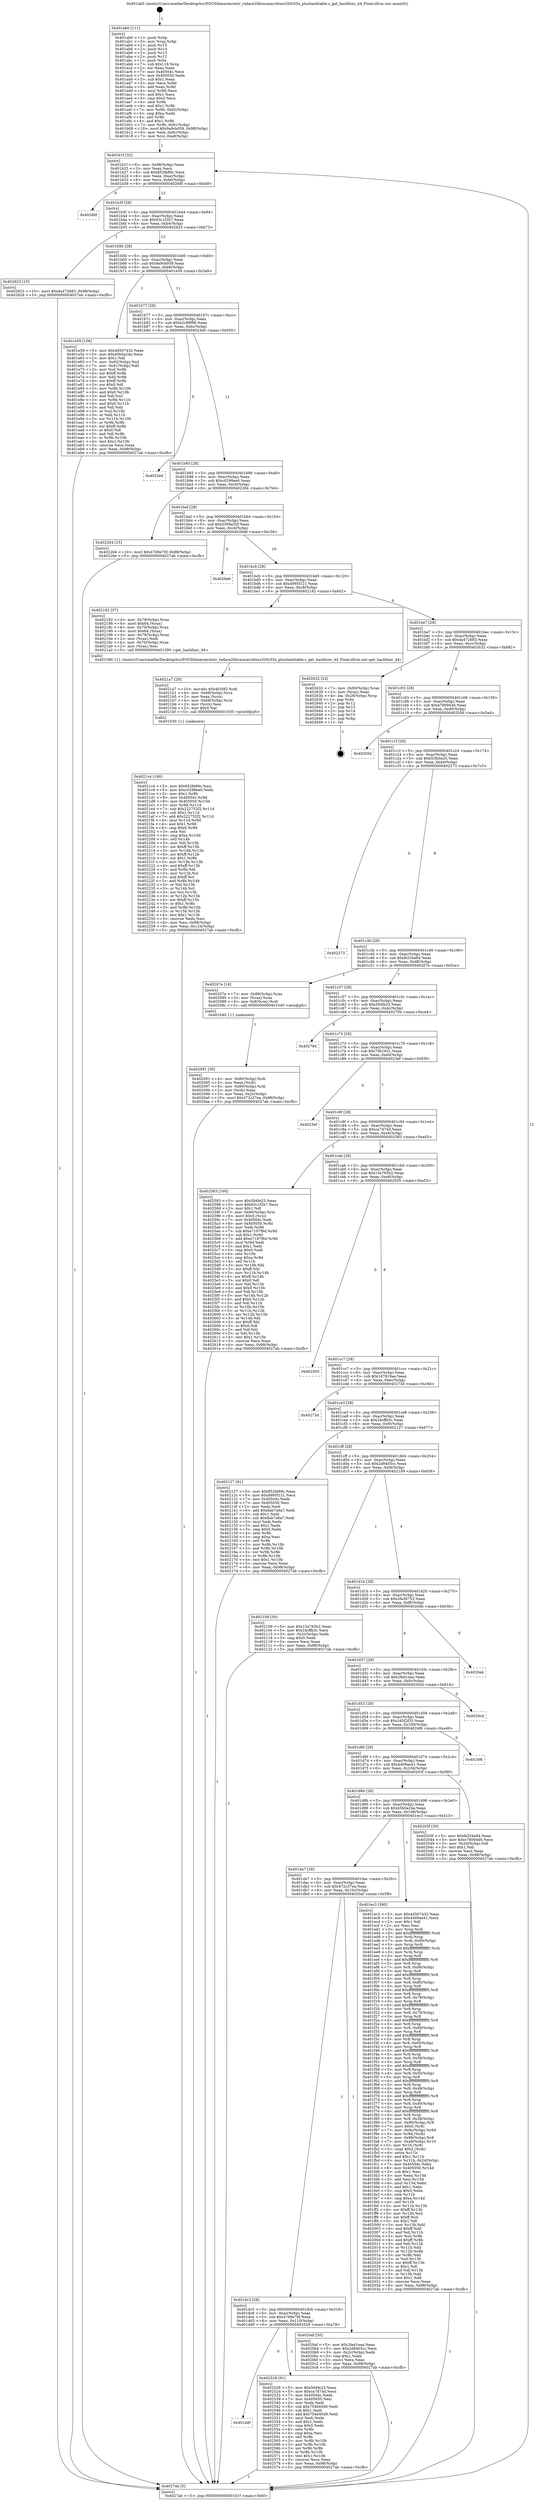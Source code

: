 digraph "0x401ab0" {
  label = "0x401ab0 (/mnt/c/Users/mathe/Desktop/tcc/POCII/binaries/extr_radare2librasmarchtms320c55x_plushashtable.c_get_hashfunc_44_Final-ollvm.out::main(0))"
  labelloc = "t"
  node[shape=record]

  Entry [label="",width=0.3,height=0.3,shape=circle,fillcolor=black,style=filled]
  "0x401b1f" [label="{
     0x401b1f [32]\l
     | [instrs]\l
     &nbsp;&nbsp;0x401b1f \<+6\>: mov -0x98(%rbp),%eax\l
     &nbsp;&nbsp;0x401b25 \<+2\>: mov %eax,%ecx\l
     &nbsp;&nbsp;0x401b27 \<+6\>: sub $0x852fe89c,%ecx\l
     &nbsp;&nbsp;0x401b2d \<+6\>: mov %eax,-0xac(%rbp)\l
     &nbsp;&nbsp;0x401b33 \<+6\>: mov %ecx,-0xb0(%rbp)\l
     &nbsp;&nbsp;0x401b39 \<+6\>: je 000000000040268f \<main+0xbdf\>\l
  }"]
  "0x40268f" [label="{
     0x40268f\l
  }", style=dashed]
  "0x401b3f" [label="{
     0x401b3f [28]\l
     | [instrs]\l
     &nbsp;&nbsp;0x401b3f \<+5\>: jmp 0000000000401b44 \<main+0x94\>\l
     &nbsp;&nbsp;0x401b44 \<+6\>: mov -0xac(%rbp),%eax\l
     &nbsp;&nbsp;0x401b4a \<+5\>: sub $0x93c1f2b7,%eax\l
     &nbsp;&nbsp;0x401b4f \<+6\>: mov %eax,-0xb4(%rbp)\l
     &nbsp;&nbsp;0x401b55 \<+6\>: je 0000000000402623 \<main+0xb73\>\l
  }"]
  Exit [label="",width=0.3,height=0.3,shape=circle,fillcolor=black,style=filled,peripheries=2]
  "0x402623" [label="{
     0x402623 [15]\l
     | [instrs]\l
     &nbsp;&nbsp;0x402623 \<+10\>: movl $0xda472683,-0x98(%rbp)\l
     &nbsp;&nbsp;0x40262d \<+5\>: jmp 00000000004027ab \<main+0xcfb\>\l
  }"]
  "0x401b5b" [label="{
     0x401b5b [28]\l
     | [instrs]\l
     &nbsp;&nbsp;0x401b5b \<+5\>: jmp 0000000000401b60 \<main+0xb0\>\l
     &nbsp;&nbsp;0x401b60 \<+6\>: mov -0xac(%rbp),%eax\l
     &nbsp;&nbsp;0x401b66 \<+5\>: sub $0x9a9cb059,%eax\l
     &nbsp;&nbsp;0x401b6b \<+6\>: mov %eax,-0xb8(%rbp)\l
     &nbsp;&nbsp;0x401b71 \<+6\>: je 0000000000401e59 \<main+0x3a9\>\l
  }"]
  "0x401ddf" [label="{
     0x401ddf\l
  }", style=dashed]
  "0x401e59" [label="{
     0x401e59 [106]\l
     | [instrs]\l
     &nbsp;&nbsp;0x401e59 \<+5\>: mov $0x4d507432,%eax\l
     &nbsp;&nbsp;0x401e5e \<+5\>: mov $0x45b0a24e,%ecx\l
     &nbsp;&nbsp;0x401e63 \<+2\>: mov $0x1,%dl\l
     &nbsp;&nbsp;0x401e65 \<+7\>: mov -0x92(%rbp),%sil\l
     &nbsp;&nbsp;0x401e6c \<+7\>: mov -0x91(%rbp),%dil\l
     &nbsp;&nbsp;0x401e73 \<+3\>: mov %sil,%r8b\l
     &nbsp;&nbsp;0x401e76 \<+4\>: xor $0xff,%r8b\l
     &nbsp;&nbsp;0x401e7a \<+3\>: mov %dil,%r9b\l
     &nbsp;&nbsp;0x401e7d \<+4\>: xor $0xff,%r9b\l
     &nbsp;&nbsp;0x401e81 \<+3\>: xor $0x0,%dl\l
     &nbsp;&nbsp;0x401e84 \<+3\>: mov %r8b,%r10b\l
     &nbsp;&nbsp;0x401e87 \<+4\>: and $0x0,%r10b\l
     &nbsp;&nbsp;0x401e8b \<+3\>: and %dl,%sil\l
     &nbsp;&nbsp;0x401e8e \<+3\>: mov %r9b,%r11b\l
     &nbsp;&nbsp;0x401e91 \<+4\>: and $0x0,%r11b\l
     &nbsp;&nbsp;0x401e95 \<+3\>: and %dl,%dil\l
     &nbsp;&nbsp;0x401e98 \<+3\>: or %sil,%r10b\l
     &nbsp;&nbsp;0x401e9b \<+3\>: or %dil,%r11b\l
     &nbsp;&nbsp;0x401e9e \<+3\>: xor %r11b,%r10b\l
     &nbsp;&nbsp;0x401ea1 \<+3\>: or %r9b,%r8b\l
     &nbsp;&nbsp;0x401ea4 \<+4\>: xor $0xff,%r8b\l
     &nbsp;&nbsp;0x401ea8 \<+3\>: or $0x0,%dl\l
     &nbsp;&nbsp;0x401eab \<+3\>: and %dl,%r8b\l
     &nbsp;&nbsp;0x401eae \<+3\>: or %r8b,%r10b\l
     &nbsp;&nbsp;0x401eb1 \<+4\>: test $0x1,%r10b\l
     &nbsp;&nbsp;0x401eb5 \<+3\>: cmovne %ecx,%eax\l
     &nbsp;&nbsp;0x401eb8 \<+6\>: mov %eax,-0x98(%rbp)\l
     &nbsp;&nbsp;0x401ebe \<+5\>: jmp 00000000004027ab \<main+0xcfb\>\l
  }"]
  "0x401b77" [label="{
     0x401b77 [28]\l
     | [instrs]\l
     &nbsp;&nbsp;0x401b77 \<+5\>: jmp 0000000000401b7c \<main+0xcc\>\l
     &nbsp;&nbsp;0x401b7c \<+6\>: mov -0xac(%rbp),%eax\l
     &nbsp;&nbsp;0x401b82 \<+5\>: sub $0xb2c99f96,%eax\l
     &nbsp;&nbsp;0x401b87 \<+6\>: mov %eax,-0xbc(%rbp)\l
     &nbsp;&nbsp;0x401b8d \<+6\>: je 00000000004023e0 \<main+0x930\>\l
  }"]
  "0x4027ab" [label="{
     0x4027ab [5]\l
     | [instrs]\l
     &nbsp;&nbsp;0x4027ab \<+5\>: jmp 0000000000401b1f \<main+0x6f\>\l
  }"]
  "0x401ab0" [label="{
     0x401ab0 [111]\l
     | [instrs]\l
     &nbsp;&nbsp;0x401ab0 \<+1\>: push %rbp\l
     &nbsp;&nbsp;0x401ab1 \<+3\>: mov %rsp,%rbp\l
     &nbsp;&nbsp;0x401ab4 \<+2\>: push %r15\l
     &nbsp;&nbsp;0x401ab6 \<+2\>: push %r14\l
     &nbsp;&nbsp;0x401ab8 \<+2\>: push %r13\l
     &nbsp;&nbsp;0x401aba \<+2\>: push %r12\l
     &nbsp;&nbsp;0x401abc \<+1\>: push %rbx\l
     &nbsp;&nbsp;0x401abd \<+7\>: sub $0x118,%rsp\l
     &nbsp;&nbsp;0x401ac4 \<+2\>: xor %eax,%eax\l
     &nbsp;&nbsp;0x401ac6 \<+7\>: mov 0x40504c,%ecx\l
     &nbsp;&nbsp;0x401acd \<+7\>: mov 0x405050,%edx\l
     &nbsp;&nbsp;0x401ad4 \<+3\>: sub $0x1,%eax\l
     &nbsp;&nbsp;0x401ad7 \<+3\>: mov %ecx,%r8d\l
     &nbsp;&nbsp;0x401ada \<+3\>: add %eax,%r8d\l
     &nbsp;&nbsp;0x401add \<+4\>: imul %r8d,%ecx\l
     &nbsp;&nbsp;0x401ae1 \<+3\>: and $0x1,%ecx\l
     &nbsp;&nbsp;0x401ae4 \<+3\>: cmp $0x0,%ecx\l
     &nbsp;&nbsp;0x401ae7 \<+4\>: sete %r9b\l
     &nbsp;&nbsp;0x401aeb \<+4\>: and $0x1,%r9b\l
     &nbsp;&nbsp;0x401aef \<+7\>: mov %r9b,-0x92(%rbp)\l
     &nbsp;&nbsp;0x401af6 \<+3\>: cmp $0xa,%edx\l
     &nbsp;&nbsp;0x401af9 \<+4\>: setl %r9b\l
     &nbsp;&nbsp;0x401afd \<+4\>: and $0x1,%r9b\l
     &nbsp;&nbsp;0x401b01 \<+7\>: mov %r9b,-0x91(%rbp)\l
     &nbsp;&nbsp;0x401b08 \<+10\>: movl $0x9a9cb059,-0x98(%rbp)\l
     &nbsp;&nbsp;0x401b12 \<+6\>: mov %edi,-0x9c(%rbp)\l
     &nbsp;&nbsp;0x401b18 \<+7\>: mov %rsi,-0xa8(%rbp)\l
  }"]
  "0x402528" [label="{
     0x402528 [91]\l
     | [instrs]\l
     &nbsp;&nbsp;0x402528 \<+5\>: mov $0x594fe23,%eax\l
     &nbsp;&nbsp;0x40252d \<+5\>: mov $0xca7d74d,%ecx\l
     &nbsp;&nbsp;0x402532 \<+7\>: mov 0x40504c,%edx\l
     &nbsp;&nbsp;0x402539 \<+7\>: mov 0x405050,%esi\l
     &nbsp;&nbsp;0x402540 \<+2\>: mov %edx,%edi\l
     &nbsp;&nbsp;0x402542 \<+6\>: sub $0x754d45d9,%edi\l
     &nbsp;&nbsp;0x402548 \<+3\>: sub $0x1,%edi\l
     &nbsp;&nbsp;0x40254b \<+6\>: add $0x754d45d9,%edi\l
     &nbsp;&nbsp;0x402551 \<+3\>: imul %edi,%edx\l
     &nbsp;&nbsp;0x402554 \<+3\>: and $0x1,%edx\l
     &nbsp;&nbsp;0x402557 \<+3\>: cmp $0x0,%edx\l
     &nbsp;&nbsp;0x40255a \<+4\>: sete %r8b\l
     &nbsp;&nbsp;0x40255e \<+3\>: cmp $0xa,%esi\l
     &nbsp;&nbsp;0x402561 \<+4\>: setl %r9b\l
     &nbsp;&nbsp;0x402565 \<+3\>: mov %r8b,%r10b\l
     &nbsp;&nbsp;0x402568 \<+3\>: and %r9b,%r10b\l
     &nbsp;&nbsp;0x40256b \<+3\>: xor %r9b,%r8b\l
     &nbsp;&nbsp;0x40256e \<+3\>: or %r8b,%r10b\l
     &nbsp;&nbsp;0x402571 \<+4\>: test $0x1,%r10b\l
     &nbsp;&nbsp;0x402575 \<+3\>: cmovne %ecx,%eax\l
     &nbsp;&nbsp;0x402578 \<+6\>: mov %eax,-0x98(%rbp)\l
     &nbsp;&nbsp;0x40257e \<+5\>: jmp 00000000004027ab \<main+0xcfb\>\l
  }"]
  "0x4023e0" [label="{
     0x4023e0\l
  }", style=dashed]
  "0x401b93" [label="{
     0x401b93 [28]\l
     | [instrs]\l
     &nbsp;&nbsp;0x401b93 \<+5\>: jmp 0000000000401b98 \<main+0xe8\>\l
     &nbsp;&nbsp;0x401b98 \<+6\>: mov -0xac(%rbp),%eax\l
     &nbsp;&nbsp;0x401b9e \<+5\>: sub $0xc0298ee0,%eax\l
     &nbsp;&nbsp;0x401ba3 \<+6\>: mov %eax,-0xc0(%rbp)\l
     &nbsp;&nbsp;0x401ba9 \<+6\>: je 0000000000402264 \<main+0x7b4\>\l
  }"]
  "0x4021c4" [label="{
     0x4021c4 [160]\l
     | [instrs]\l
     &nbsp;&nbsp;0x4021c4 \<+5\>: mov $0x852fe89c,%esi\l
     &nbsp;&nbsp;0x4021c9 \<+5\>: mov $0xc0298ee0,%edx\l
     &nbsp;&nbsp;0x4021ce \<+3\>: mov $0x1,%r8b\l
     &nbsp;&nbsp;0x4021d1 \<+8\>: mov 0x40504c,%r9d\l
     &nbsp;&nbsp;0x4021d9 \<+8\>: mov 0x405050,%r10d\l
     &nbsp;&nbsp;0x4021e1 \<+3\>: mov %r9d,%r11d\l
     &nbsp;&nbsp;0x4021e4 \<+7\>: sub $0x222752f2,%r11d\l
     &nbsp;&nbsp;0x4021eb \<+4\>: sub $0x1,%r11d\l
     &nbsp;&nbsp;0x4021ef \<+7\>: add $0x222752f2,%r11d\l
     &nbsp;&nbsp;0x4021f6 \<+4\>: imul %r11d,%r9d\l
     &nbsp;&nbsp;0x4021fa \<+4\>: and $0x1,%r9d\l
     &nbsp;&nbsp;0x4021fe \<+4\>: cmp $0x0,%r9d\l
     &nbsp;&nbsp;0x402202 \<+3\>: sete %bl\l
     &nbsp;&nbsp;0x402205 \<+4\>: cmp $0xa,%r10d\l
     &nbsp;&nbsp;0x402209 \<+4\>: setl %r14b\l
     &nbsp;&nbsp;0x40220d \<+3\>: mov %bl,%r15b\l
     &nbsp;&nbsp;0x402210 \<+4\>: xor $0xff,%r15b\l
     &nbsp;&nbsp;0x402214 \<+3\>: mov %r14b,%r12b\l
     &nbsp;&nbsp;0x402217 \<+4\>: xor $0xff,%r12b\l
     &nbsp;&nbsp;0x40221b \<+4\>: xor $0x1,%r8b\l
     &nbsp;&nbsp;0x40221f \<+3\>: mov %r15b,%r13b\l
     &nbsp;&nbsp;0x402222 \<+4\>: and $0xff,%r13b\l
     &nbsp;&nbsp;0x402226 \<+3\>: and %r8b,%bl\l
     &nbsp;&nbsp;0x402229 \<+3\>: mov %r12b,%cl\l
     &nbsp;&nbsp;0x40222c \<+3\>: and $0xff,%cl\l
     &nbsp;&nbsp;0x40222f \<+3\>: and %r8b,%r14b\l
     &nbsp;&nbsp;0x402232 \<+3\>: or %bl,%r13b\l
     &nbsp;&nbsp;0x402235 \<+3\>: or %r14b,%cl\l
     &nbsp;&nbsp;0x402238 \<+3\>: xor %cl,%r13b\l
     &nbsp;&nbsp;0x40223b \<+3\>: or %r12b,%r15b\l
     &nbsp;&nbsp;0x40223e \<+4\>: xor $0xff,%r15b\l
     &nbsp;&nbsp;0x402242 \<+4\>: or $0x1,%r8b\l
     &nbsp;&nbsp;0x402246 \<+3\>: and %r8b,%r15b\l
     &nbsp;&nbsp;0x402249 \<+3\>: or %r15b,%r13b\l
     &nbsp;&nbsp;0x40224c \<+4\>: test $0x1,%r13b\l
     &nbsp;&nbsp;0x402250 \<+3\>: cmovne %edx,%esi\l
     &nbsp;&nbsp;0x402253 \<+6\>: mov %esi,-0x98(%rbp)\l
     &nbsp;&nbsp;0x402259 \<+6\>: mov %eax,-0x124(%rbp)\l
     &nbsp;&nbsp;0x40225f \<+5\>: jmp 00000000004027ab \<main+0xcfb\>\l
  }"]
  "0x402264" [label="{
     0x402264 [15]\l
     | [instrs]\l
     &nbsp;&nbsp;0x402264 \<+10\>: movl $0x47d9e70f,-0x98(%rbp)\l
     &nbsp;&nbsp;0x40226e \<+5\>: jmp 00000000004027ab \<main+0xcfb\>\l
  }"]
  "0x401baf" [label="{
     0x401baf [28]\l
     | [instrs]\l
     &nbsp;&nbsp;0x401baf \<+5\>: jmp 0000000000401bb4 \<main+0x104\>\l
     &nbsp;&nbsp;0x401bb4 \<+6\>: mov -0xac(%rbp),%eax\l
     &nbsp;&nbsp;0x401bba \<+5\>: sub $0xd309a32f,%eax\l
     &nbsp;&nbsp;0x401bbf \<+6\>: mov %eax,-0xc4(%rbp)\l
     &nbsp;&nbsp;0x401bc5 \<+6\>: je 00000000004026e6 \<main+0xc36\>\l
  }"]
  "0x4021a7" [label="{
     0x4021a7 [29]\l
     | [instrs]\l
     &nbsp;&nbsp;0x4021a7 \<+10\>: movabs $0x4030f2,%rdi\l
     &nbsp;&nbsp;0x4021b1 \<+4\>: mov -0x68(%rbp),%rcx\l
     &nbsp;&nbsp;0x4021b5 \<+2\>: mov %eax,(%rcx)\l
     &nbsp;&nbsp;0x4021b7 \<+4\>: mov -0x68(%rbp),%rcx\l
     &nbsp;&nbsp;0x4021bb \<+2\>: mov (%rcx),%esi\l
     &nbsp;&nbsp;0x4021bd \<+2\>: mov $0x0,%al\l
     &nbsp;&nbsp;0x4021bf \<+5\>: call 0000000000401030 \<printf@plt\>\l
     | [calls]\l
     &nbsp;&nbsp;0x401030 \{1\} (unknown)\l
  }"]
  "0x4026e6" [label="{
     0x4026e6\l
  }", style=dashed]
  "0x401bcb" [label="{
     0x401bcb [28]\l
     | [instrs]\l
     &nbsp;&nbsp;0x401bcb \<+5\>: jmp 0000000000401bd0 \<main+0x120\>\l
     &nbsp;&nbsp;0x401bd0 \<+6\>: mov -0xac(%rbp),%eax\l
     &nbsp;&nbsp;0x401bd6 \<+5\>: sub $0xd995f121,%eax\l
     &nbsp;&nbsp;0x401bdb \<+6\>: mov %eax,-0xc8(%rbp)\l
     &nbsp;&nbsp;0x401be1 \<+6\>: je 0000000000402182 \<main+0x6d2\>\l
  }"]
  "0x401dc3" [label="{
     0x401dc3 [28]\l
     | [instrs]\l
     &nbsp;&nbsp;0x401dc3 \<+5\>: jmp 0000000000401dc8 \<main+0x318\>\l
     &nbsp;&nbsp;0x401dc8 \<+6\>: mov -0xac(%rbp),%eax\l
     &nbsp;&nbsp;0x401dce \<+5\>: sub $0x47d9e70f,%eax\l
     &nbsp;&nbsp;0x401dd3 \<+6\>: mov %eax,-0x110(%rbp)\l
     &nbsp;&nbsp;0x401dd9 \<+6\>: je 0000000000402528 \<main+0xa78\>\l
  }"]
  "0x402182" [label="{
     0x402182 [37]\l
     | [instrs]\l
     &nbsp;&nbsp;0x402182 \<+4\>: mov -0x78(%rbp),%rax\l
     &nbsp;&nbsp;0x402186 \<+6\>: movl $0x64,(%rax)\l
     &nbsp;&nbsp;0x40218c \<+4\>: mov -0x70(%rbp),%rax\l
     &nbsp;&nbsp;0x402190 \<+6\>: movl $0x64,(%rax)\l
     &nbsp;&nbsp;0x402196 \<+4\>: mov -0x78(%rbp),%rax\l
     &nbsp;&nbsp;0x40219a \<+2\>: mov (%rax),%edi\l
     &nbsp;&nbsp;0x40219c \<+4\>: mov -0x70(%rbp),%rax\l
     &nbsp;&nbsp;0x4021a0 \<+2\>: mov (%rax),%esi\l
     &nbsp;&nbsp;0x4021a2 \<+5\>: call 0000000000401590 \<get_hashfunc_44\>\l
     | [calls]\l
     &nbsp;&nbsp;0x401590 \{1\} (/mnt/c/Users/mathe/Desktop/tcc/POCII/binaries/extr_radare2librasmarchtms320c55x_plushashtable.c_get_hashfunc_44_Final-ollvm.out::get_hashfunc_44)\l
  }"]
  "0x401be7" [label="{
     0x401be7 [28]\l
     | [instrs]\l
     &nbsp;&nbsp;0x401be7 \<+5\>: jmp 0000000000401bec \<main+0x13c\>\l
     &nbsp;&nbsp;0x401bec \<+6\>: mov -0xac(%rbp),%eax\l
     &nbsp;&nbsp;0x401bf2 \<+5\>: sub $0xda472683,%eax\l
     &nbsp;&nbsp;0x401bf7 \<+6\>: mov %eax,-0xcc(%rbp)\l
     &nbsp;&nbsp;0x401bfd \<+6\>: je 0000000000402632 \<main+0xb82\>\l
  }"]
  "0x4020af" [label="{
     0x4020af [30]\l
     | [instrs]\l
     &nbsp;&nbsp;0x4020af \<+5\>: mov $0x2fed1eaa,%eax\l
     &nbsp;&nbsp;0x4020b4 \<+5\>: mov $0x2d8405cc,%ecx\l
     &nbsp;&nbsp;0x4020b9 \<+3\>: mov -0x2c(%rbp),%edx\l
     &nbsp;&nbsp;0x4020bc \<+3\>: cmp $0x1,%edx\l
     &nbsp;&nbsp;0x4020bf \<+3\>: cmovl %ecx,%eax\l
     &nbsp;&nbsp;0x4020c2 \<+6\>: mov %eax,-0x98(%rbp)\l
     &nbsp;&nbsp;0x4020c8 \<+5\>: jmp 00000000004027ab \<main+0xcfb\>\l
  }"]
  "0x402632" [label="{
     0x402632 [24]\l
     | [instrs]\l
     &nbsp;&nbsp;0x402632 \<+7\>: mov -0x90(%rbp),%rax\l
     &nbsp;&nbsp;0x402639 \<+2\>: mov (%rax),%eax\l
     &nbsp;&nbsp;0x40263b \<+4\>: lea -0x28(%rbp),%rsp\l
     &nbsp;&nbsp;0x40263f \<+1\>: pop %rbx\l
     &nbsp;&nbsp;0x402640 \<+2\>: pop %r12\l
     &nbsp;&nbsp;0x402642 \<+2\>: pop %r13\l
     &nbsp;&nbsp;0x402644 \<+2\>: pop %r14\l
     &nbsp;&nbsp;0x402646 \<+2\>: pop %r15\l
     &nbsp;&nbsp;0x402648 \<+1\>: pop %rbp\l
     &nbsp;&nbsp;0x402649 \<+1\>: ret\l
  }"]
  "0x401c03" [label="{
     0x401c03 [28]\l
     | [instrs]\l
     &nbsp;&nbsp;0x401c03 \<+5\>: jmp 0000000000401c08 \<main+0x158\>\l
     &nbsp;&nbsp;0x401c08 \<+6\>: mov -0xac(%rbp),%eax\l
     &nbsp;&nbsp;0x401c0e \<+5\>: sub $0xe7809446,%eax\l
     &nbsp;&nbsp;0x401c13 \<+6\>: mov %eax,-0xd0(%rbp)\l
     &nbsp;&nbsp;0x401c19 \<+6\>: je 000000000040205d \<main+0x5ad\>\l
  }"]
  "0x402091" [label="{
     0x402091 [30]\l
     | [instrs]\l
     &nbsp;&nbsp;0x402091 \<+4\>: mov -0x80(%rbp),%rdi\l
     &nbsp;&nbsp;0x402095 \<+2\>: mov %eax,(%rdi)\l
     &nbsp;&nbsp;0x402097 \<+4\>: mov -0x80(%rbp),%rdi\l
     &nbsp;&nbsp;0x40209b \<+2\>: mov (%rdi),%eax\l
     &nbsp;&nbsp;0x40209d \<+3\>: mov %eax,-0x2c(%rbp)\l
     &nbsp;&nbsp;0x4020a0 \<+10\>: movl $0x472c37ea,-0x98(%rbp)\l
     &nbsp;&nbsp;0x4020aa \<+5\>: jmp 00000000004027ab \<main+0xcfb\>\l
  }"]
  "0x40205d" [label="{
     0x40205d\l
  }", style=dashed]
  "0x401c1f" [label="{
     0x401c1f [28]\l
     | [instrs]\l
     &nbsp;&nbsp;0x401c1f \<+5\>: jmp 0000000000401c24 \<main+0x174\>\l
     &nbsp;&nbsp;0x401c24 \<+6\>: mov -0xac(%rbp),%eax\l
     &nbsp;&nbsp;0x401c2a \<+5\>: sub $0xf33b0a20,%eax\l
     &nbsp;&nbsp;0x401c2f \<+6\>: mov %eax,-0xd4(%rbp)\l
     &nbsp;&nbsp;0x401c35 \<+6\>: je 0000000000402273 \<main+0x7c3\>\l
  }"]
  "0x401da7" [label="{
     0x401da7 [28]\l
     | [instrs]\l
     &nbsp;&nbsp;0x401da7 \<+5\>: jmp 0000000000401dac \<main+0x2fc\>\l
     &nbsp;&nbsp;0x401dac \<+6\>: mov -0xac(%rbp),%eax\l
     &nbsp;&nbsp;0x401db2 \<+5\>: sub $0x472c37ea,%eax\l
     &nbsp;&nbsp;0x401db7 \<+6\>: mov %eax,-0x10c(%rbp)\l
     &nbsp;&nbsp;0x401dbd \<+6\>: je 00000000004020af \<main+0x5ff\>\l
  }"]
  "0x402273" [label="{
     0x402273\l
  }", style=dashed]
  "0x401c3b" [label="{
     0x401c3b [28]\l
     | [instrs]\l
     &nbsp;&nbsp;0x401c3b \<+5\>: jmp 0000000000401c40 \<main+0x190\>\l
     &nbsp;&nbsp;0x401c40 \<+6\>: mov -0xac(%rbp),%eax\l
     &nbsp;&nbsp;0x401c46 \<+5\>: sub $0xfe254a94,%eax\l
     &nbsp;&nbsp;0x401c4b \<+6\>: mov %eax,-0xd8(%rbp)\l
     &nbsp;&nbsp;0x401c51 \<+6\>: je 000000000040207e \<main+0x5ce\>\l
  }"]
  "0x401ec3" [label="{
     0x401ec3 [380]\l
     | [instrs]\l
     &nbsp;&nbsp;0x401ec3 \<+5\>: mov $0x4d507432,%eax\l
     &nbsp;&nbsp;0x401ec8 \<+5\>: mov $0x4409ae41,%ecx\l
     &nbsp;&nbsp;0x401ecd \<+2\>: mov $0x1,%dl\l
     &nbsp;&nbsp;0x401ecf \<+2\>: xor %esi,%esi\l
     &nbsp;&nbsp;0x401ed1 \<+3\>: mov %rsp,%rdi\l
     &nbsp;&nbsp;0x401ed4 \<+4\>: add $0xfffffffffffffff0,%rdi\l
     &nbsp;&nbsp;0x401ed8 \<+3\>: mov %rdi,%rsp\l
     &nbsp;&nbsp;0x401edb \<+7\>: mov %rdi,-0x90(%rbp)\l
     &nbsp;&nbsp;0x401ee2 \<+3\>: mov %rsp,%rdi\l
     &nbsp;&nbsp;0x401ee5 \<+4\>: add $0xfffffffffffffff0,%rdi\l
     &nbsp;&nbsp;0x401ee9 \<+3\>: mov %rdi,%rsp\l
     &nbsp;&nbsp;0x401eec \<+3\>: mov %rsp,%r8\l
     &nbsp;&nbsp;0x401eef \<+4\>: add $0xfffffffffffffff0,%r8\l
     &nbsp;&nbsp;0x401ef3 \<+3\>: mov %r8,%rsp\l
     &nbsp;&nbsp;0x401ef6 \<+7\>: mov %r8,-0x88(%rbp)\l
     &nbsp;&nbsp;0x401efd \<+3\>: mov %rsp,%r8\l
     &nbsp;&nbsp;0x401f00 \<+4\>: add $0xfffffffffffffff0,%r8\l
     &nbsp;&nbsp;0x401f04 \<+3\>: mov %r8,%rsp\l
     &nbsp;&nbsp;0x401f07 \<+4\>: mov %r8,-0x80(%rbp)\l
     &nbsp;&nbsp;0x401f0b \<+3\>: mov %rsp,%r8\l
     &nbsp;&nbsp;0x401f0e \<+4\>: add $0xfffffffffffffff0,%r8\l
     &nbsp;&nbsp;0x401f12 \<+3\>: mov %r8,%rsp\l
     &nbsp;&nbsp;0x401f15 \<+4\>: mov %r8,-0x78(%rbp)\l
     &nbsp;&nbsp;0x401f19 \<+3\>: mov %rsp,%r8\l
     &nbsp;&nbsp;0x401f1c \<+4\>: add $0xfffffffffffffff0,%r8\l
     &nbsp;&nbsp;0x401f20 \<+3\>: mov %r8,%rsp\l
     &nbsp;&nbsp;0x401f23 \<+4\>: mov %r8,-0x70(%rbp)\l
     &nbsp;&nbsp;0x401f27 \<+3\>: mov %rsp,%r8\l
     &nbsp;&nbsp;0x401f2a \<+4\>: add $0xfffffffffffffff0,%r8\l
     &nbsp;&nbsp;0x401f2e \<+3\>: mov %r8,%rsp\l
     &nbsp;&nbsp;0x401f31 \<+4\>: mov %r8,-0x68(%rbp)\l
     &nbsp;&nbsp;0x401f35 \<+3\>: mov %rsp,%r8\l
     &nbsp;&nbsp;0x401f38 \<+4\>: add $0xfffffffffffffff0,%r8\l
     &nbsp;&nbsp;0x401f3c \<+3\>: mov %r8,%rsp\l
     &nbsp;&nbsp;0x401f3f \<+4\>: mov %r8,-0x60(%rbp)\l
     &nbsp;&nbsp;0x401f43 \<+3\>: mov %rsp,%r8\l
     &nbsp;&nbsp;0x401f46 \<+4\>: add $0xfffffffffffffff0,%r8\l
     &nbsp;&nbsp;0x401f4a \<+3\>: mov %r8,%rsp\l
     &nbsp;&nbsp;0x401f4d \<+4\>: mov %r8,-0x58(%rbp)\l
     &nbsp;&nbsp;0x401f51 \<+3\>: mov %rsp,%r8\l
     &nbsp;&nbsp;0x401f54 \<+4\>: add $0xfffffffffffffff0,%r8\l
     &nbsp;&nbsp;0x401f58 \<+3\>: mov %r8,%rsp\l
     &nbsp;&nbsp;0x401f5b \<+4\>: mov %r8,-0x50(%rbp)\l
     &nbsp;&nbsp;0x401f5f \<+3\>: mov %rsp,%r8\l
     &nbsp;&nbsp;0x401f62 \<+4\>: add $0xfffffffffffffff0,%r8\l
     &nbsp;&nbsp;0x401f66 \<+3\>: mov %r8,%rsp\l
     &nbsp;&nbsp;0x401f69 \<+4\>: mov %r8,-0x48(%rbp)\l
     &nbsp;&nbsp;0x401f6d \<+3\>: mov %rsp,%r8\l
     &nbsp;&nbsp;0x401f70 \<+4\>: add $0xfffffffffffffff0,%r8\l
     &nbsp;&nbsp;0x401f74 \<+3\>: mov %r8,%rsp\l
     &nbsp;&nbsp;0x401f77 \<+4\>: mov %r8,-0x40(%rbp)\l
     &nbsp;&nbsp;0x401f7b \<+3\>: mov %rsp,%r8\l
     &nbsp;&nbsp;0x401f7e \<+4\>: add $0xfffffffffffffff0,%r8\l
     &nbsp;&nbsp;0x401f82 \<+3\>: mov %r8,%rsp\l
     &nbsp;&nbsp;0x401f85 \<+4\>: mov %r8,-0x38(%rbp)\l
     &nbsp;&nbsp;0x401f89 \<+7\>: mov -0x90(%rbp),%r8\l
     &nbsp;&nbsp;0x401f90 \<+7\>: movl $0x0,(%r8)\l
     &nbsp;&nbsp;0x401f97 \<+7\>: mov -0x9c(%rbp),%r9d\l
     &nbsp;&nbsp;0x401f9e \<+3\>: mov %r9d,(%rdi)\l
     &nbsp;&nbsp;0x401fa1 \<+7\>: mov -0x88(%rbp),%r8\l
     &nbsp;&nbsp;0x401fa8 \<+7\>: mov -0xa8(%rbp),%r10\l
     &nbsp;&nbsp;0x401faf \<+3\>: mov %r10,(%r8)\l
     &nbsp;&nbsp;0x401fb2 \<+3\>: cmpl $0x2,(%rdi)\l
     &nbsp;&nbsp;0x401fb5 \<+4\>: setne %r11b\l
     &nbsp;&nbsp;0x401fb9 \<+4\>: and $0x1,%r11b\l
     &nbsp;&nbsp;0x401fbd \<+4\>: mov %r11b,-0x2d(%rbp)\l
     &nbsp;&nbsp;0x401fc1 \<+7\>: mov 0x40504c,%ebx\l
     &nbsp;&nbsp;0x401fc8 \<+8\>: mov 0x405050,%r14d\l
     &nbsp;&nbsp;0x401fd0 \<+3\>: sub $0x1,%esi\l
     &nbsp;&nbsp;0x401fd3 \<+3\>: mov %ebx,%r15d\l
     &nbsp;&nbsp;0x401fd6 \<+3\>: add %esi,%r15d\l
     &nbsp;&nbsp;0x401fd9 \<+4\>: imul %r15d,%ebx\l
     &nbsp;&nbsp;0x401fdd \<+3\>: and $0x1,%ebx\l
     &nbsp;&nbsp;0x401fe0 \<+3\>: cmp $0x0,%ebx\l
     &nbsp;&nbsp;0x401fe3 \<+4\>: sete %r11b\l
     &nbsp;&nbsp;0x401fe7 \<+4\>: cmp $0xa,%r14d\l
     &nbsp;&nbsp;0x401feb \<+4\>: setl %r12b\l
     &nbsp;&nbsp;0x401fef \<+3\>: mov %r11b,%r13b\l
     &nbsp;&nbsp;0x401ff2 \<+4\>: xor $0xff,%r13b\l
     &nbsp;&nbsp;0x401ff6 \<+3\>: mov %r12b,%sil\l
     &nbsp;&nbsp;0x401ff9 \<+4\>: xor $0xff,%sil\l
     &nbsp;&nbsp;0x401ffd \<+3\>: xor $0x1,%dl\l
     &nbsp;&nbsp;0x402000 \<+3\>: mov %r13b,%dil\l
     &nbsp;&nbsp;0x402003 \<+4\>: and $0xff,%dil\l
     &nbsp;&nbsp;0x402007 \<+3\>: and %dl,%r11b\l
     &nbsp;&nbsp;0x40200a \<+3\>: mov %sil,%r8b\l
     &nbsp;&nbsp;0x40200d \<+4\>: and $0xff,%r8b\l
     &nbsp;&nbsp;0x402011 \<+3\>: and %dl,%r12b\l
     &nbsp;&nbsp;0x402014 \<+3\>: or %r11b,%dil\l
     &nbsp;&nbsp;0x402017 \<+3\>: or %r12b,%r8b\l
     &nbsp;&nbsp;0x40201a \<+3\>: xor %r8b,%dil\l
     &nbsp;&nbsp;0x40201d \<+3\>: or %sil,%r13b\l
     &nbsp;&nbsp;0x402020 \<+4\>: xor $0xff,%r13b\l
     &nbsp;&nbsp;0x402024 \<+3\>: or $0x1,%dl\l
     &nbsp;&nbsp;0x402027 \<+3\>: and %dl,%r13b\l
     &nbsp;&nbsp;0x40202a \<+3\>: or %r13b,%dil\l
     &nbsp;&nbsp;0x40202d \<+4\>: test $0x1,%dil\l
     &nbsp;&nbsp;0x402031 \<+3\>: cmovne %ecx,%eax\l
     &nbsp;&nbsp;0x402034 \<+6\>: mov %eax,-0x98(%rbp)\l
     &nbsp;&nbsp;0x40203a \<+5\>: jmp 00000000004027ab \<main+0xcfb\>\l
  }"]
  "0x40207e" [label="{
     0x40207e [19]\l
     | [instrs]\l
     &nbsp;&nbsp;0x40207e \<+7\>: mov -0x88(%rbp),%rax\l
     &nbsp;&nbsp;0x402085 \<+3\>: mov (%rax),%rax\l
     &nbsp;&nbsp;0x402088 \<+4\>: mov 0x8(%rax),%rdi\l
     &nbsp;&nbsp;0x40208c \<+5\>: call 0000000000401040 \<atoi@plt\>\l
     | [calls]\l
     &nbsp;&nbsp;0x401040 \{1\} (unknown)\l
  }"]
  "0x401c57" [label="{
     0x401c57 [28]\l
     | [instrs]\l
     &nbsp;&nbsp;0x401c57 \<+5\>: jmp 0000000000401c5c \<main+0x1ac\>\l
     &nbsp;&nbsp;0x401c5c \<+6\>: mov -0xac(%rbp),%eax\l
     &nbsp;&nbsp;0x401c62 \<+5\>: sub $0x594fe23,%eax\l
     &nbsp;&nbsp;0x401c67 \<+6\>: mov %eax,-0xdc(%rbp)\l
     &nbsp;&nbsp;0x401c6d \<+6\>: je 0000000000402794 \<main+0xce4\>\l
  }"]
  "0x401d8b" [label="{
     0x401d8b [28]\l
     | [instrs]\l
     &nbsp;&nbsp;0x401d8b \<+5\>: jmp 0000000000401d90 \<main+0x2e0\>\l
     &nbsp;&nbsp;0x401d90 \<+6\>: mov -0xac(%rbp),%eax\l
     &nbsp;&nbsp;0x401d96 \<+5\>: sub $0x45b0a24e,%eax\l
     &nbsp;&nbsp;0x401d9b \<+6\>: mov %eax,-0x108(%rbp)\l
     &nbsp;&nbsp;0x401da1 \<+6\>: je 0000000000401ec3 \<main+0x413\>\l
  }"]
  "0x402794" [label="{
     0x402794\l
  }", style=dashed]
  "0x401c73" [label="{
     0x401c73 [28]\l
     | [instrs]\l
     &nbsp;&nbsp;0x401c73 \<+5\>: jmp 0000000000401c78 \<main+0x1c8\>\l
     &nbsp;&nbsp;0x401c78 \<+6\>: mov -0xac(%rbp),%eax\l
     &nbsp;&nbsp;0x401c7e \<+5\>: sub $0x70b1621,%eax\l
     &nbsp;&nbsp;0x401c83 \<+6\>: mov %eax,-0xe0(%rbp)\l
     &nbsp;&nbsp;0x401c89 \<+6\>: je 00000000004023ef \<main+0x93f\>\l
  }"]
  "0x40203f" [label="{
     0x40203f [30]\l
     | [instrs]\l
     &nbsp;&nbsp;0x40203f \<+5\>: mov $0xfe254a94,%eax\l
     &nbsp;&nbsp;0x402044 \<+5\>: mov $0xe7809446,%ecx\l
     &nbsp;&nbsp;0x402049 \<+3\>: mov -0x2d(%rbp),%dl\l
     &nbsp;&nbsp;0x40204c \<+3\>: test $0x1,%dl\l
     &nbsp;&nbsp;0x40204f \<+3\>: cmovne %ecx,%eax\l
     &nbsp;&nbsp;0x402052 \<+6\>: mov %eax,-0x98(%rbp)\l
     &nbsp;&nbsp;0x402058 \<+5\>: jmp 00000000004027ab \<main+0xcfb\>\l
  }"]
  "0x4023ef" [label="{
     0x4023ef\l
  }", style=dashed]
  "0x401c8f" [label="{
     0x401c8f [28]\l
     | [instrs]\l
     &nbsp;&nbsp;0x401c8f \<+5\>: jmp 0000000000401c94 \<main+0x1e4\>\l
     &nbsp;&nbsp;0x401c94 \<+6\>: mov -0xac(%rbp),%eax\l
     &nbsp;&nbsp;0x401c9a \<+5\>: sub $0xca7d74d,%eax\l
     &nbsp;&nbsp;0x401c9f \<+6\>: mov %eax,-0xe4(%rbp)\l
     &nbsp;&nbsp;0x401ca5 \<+6\>: je 0000000000402583 \<main+0xad3\>\l
  }"]
  "0x401d6f" [label="{
     0x401d6f [28]\l
     | [instrs]\l
     &nbsp;&nbsp;0x401d6f \<+5\>: jmp 0000000000401d74 \<main+0x2c4\>\l
     &nbsp;&nbsp;0x401d74 \<+6\>: mov -0xac(%rbp),%eax\l
     &nbsp;&nbsp;0x401d7a \<+5\>: sub $0x4409ae41,%eax\l
     &nbsp;&nbsp;0x401d7f \<+6\>: mov %eax,-0x104(%rbp)\l
     &nbsp;&nbsp;0x401d85 \<+6\>: je 000000000040203f \<main+0x58f\>\l
  }"]
  "0x402583" [label="{
     0x402583 [160]\l
     | [instrs]\l
     &nbsp;&nbsp;0x402583 \<+5\>: mov $0x594fe23,%eax\l
     &nbsp;&nbsp;0x402588 \<+5\>: mov $0x93c1f2b7,%ecx\l
     &nbsp;&nbsp;0x40258d \<+2\>: mov $0x1,%dl\l
     &nbsp;&nbsp;0x40258f \<+7\>: mov -0x90(%rbp),%rsi\l
     &nbsp;&nbsp;0x402596 \<+6\>: movl $0x0,(%rsi)\l
     &nbsp;&nbsp;0x40259c \<+7\>: mov 0x40504c,%edi\l
     &nbsp;&nbsp;0x4025a3 \<+8\>: mov 0x405050,%r8d\l
     &nbsp;&nbsp;0x4025ab \<+3\>: mov %edi,%r9d\l
     &nbsp;&nbsp;0x4025ae \<+7\>: sub $0xe7197f6d,%r9d\l
     &nbsp;&nbsp;0x4025b5 \<+4\>: sub $0x1,%r9d\l
     &nbsp;&nbsp;0x4025b9 \<+7\>: add $0xe7197f6d,%r9d\l
     &nbsp;&nbsp;0x4025c0 \<+4\>: imul %r9d,%edi\l
     &nbsp;&nbsp;0x4025c4 \<+3\>: and $0x1,%edi\l
     &nbsp;&nbsp;0x4025c7 \<+3\>: cmp $0x0,%edi\l
     &nbsp;&nbsp;0x4025ca \<+4\>: sete %r10b\l
     &nbsp;&nbsp;0x4025ce \<+4\>: cmp $0xa,%r8d\l
     &nbsp;&nbsp;0x4025d2 \<+4\>: setl %r11b\l
     &nbsp;&nbsp;0x4025d6 \<+3\>: mov %r10b,%bl\l
     &nbsp;&nbsp;0x4025d9 \<+3\>: xor $0xff,%bl\l
     &nbsp;&nbsp;0x4025dc \<+3\>: mov %r11b,%r14b\l
     &nbsp;&nbsp;0x4025df \<+4\>: xor $0xff,%r14b\l
     &nbsp;&nbsp;0x4025e3 \<+3\>: xor $0x0,%dl\l
     &nbsp;&nbsp;0x4025e6 \<+3\>: mov %bl,%r15b\l
     &nbsp;&nbsp;0x4025e9 \<+4\>: and $0x0,%r15b\l
     &nbsp;&nbsp;0x4025ed \<+3\>: and %dl,%r10b\l
     &nbsp;&nbsp;0x4025f0 \<+3\>: mov %r14b,%r12b\l
     &nbsp;&nbsp;0x4025f3 \<+4\>: and $0x0,%r12b\l
     &nbsp;&nbsp;0x4025f7 \<+3\>: and %dl,%r11b\l
     &nbsp;&nbsp;0x4025fa \<+3\>: or %r10b,%r15b\l
     &nbsp;&nbsp;0x4025fd \<+3\>: or %r11b,%r12b\l
     &nbsp;&nbsp;0x402600 \<+3\>: xor %r12b,%r15b\l
     &nbsp;&nbsp;0x402603 \<+3\>: or %r14b,%bl\l
     &nbsp;&nbsp;0x402606 \<+3\>: xor $0xff,%bl\l
     &nbsp;&nbsp;0x402609 \<+3\>: or $0x0,%dl\l
     &nbsp;&nbsp;0x40260c \<+2\>: and %dl,%bl\l
     &nbsp;&nbsp;0x40260e \<+3\>: or %bl,%r15b\l
     &nbsp;&nbsp;0x402611 \<+4\>: test $0x1,%r15b\l
     &nbsp;&nbsp;0x402615 \<+3\>: cmovne %ecx,%eax\l
     &nbsp;&nbsp;0x402618 \<+6\>: mov %eax,-0x98(%rbp)\l
     &nbsp;&nbsp;0x40261e \<+5\>: jmp 00000000004027ab \<main+0xcfb\>\l
  }"]
  "0x401cab" [label="{
     0x401cab [28]\l
     | [instrs]\l
     &nbsp;&nbsp;0x401cab \<+5\>: jmp 0000000000401cb0 \<main+0x200\>\l
     &nbsp;&nbsp;0x401cb0 \<+6\>: mov -0xac(%rbp),%eax\l
     &nbsp;&nbsp;0x401cb6 \<+5\>: sub $0x15a765b2,%eax\l
     &nbsp;&nbsp;0x401cbb \<+6\>: mov %eax,-0xe8(%rbp)\l
     &nbsp;&nbsp;0x401cc1 \<+6\>: je 0000000000402505 \<main+0xa55\>\l
  }"]
  "0x4024f6" [label="{
     0x4024f6\l
  }", style=dashed]
  "0x402505" [label="{
     0x402505\l
  }", style=dashed]
  "0x401cc7" [label="{
     0x401cc7 [28]\l
     | [instrs]\l
     &nbsp;&nbsp;0x401cc7 \<+5\>: jmp 0000000000401ccc \<main+0x21c\>\l
     &nbsp;&nbsp;0x401ccc \<+6\>: mov -0xac(%rbp),%eax\l
     &nbsp;&nbsp;0x401cd2 \<+5\>: sub $0x1d7919ae,%eax\l
     &nbsp;&nbsp;0x401cd7 \<+6\>: mov %eax,-0xec(%rbp)\l
     &nbsp;&nbsp;0x401cdd \<+6\>: je 000000000040273d \<main+0xc8d\>\l
  }"]
  "0x401d53" [label="{
     0x401d53 [28]\l
     | [instrs]\l
     &nbsp;&nbsp;0x401d53 \<+5\>: jmp 0000000000401d58 \<main+0x2a8\>\l
     &nbsp;&nbsp;0x401d58 \<+6\>: mov -0xac(%rbp),%eax\l
     &nbsp;&nbsp;0x401d5e \<+5\>: sub $0x345f2f33,%eax\l
     &nbsp;&nbsp;0x401d63 \<+6\>: mov %eax,-0x100(%rbp)\l
     &nbsp;&nbsp;0x401d69 \<+6\>: je 00000000004024f6 \<main+0xa46\>\l
  }"]
  "0x40273d" [label="{
     0x40273d\l
  }", style=dashed]
  "0x401ce3" [label="{
     0x401ce3 [28]\l
     | [instrs]\l
     &nbsp;&nbsp;0x401ce3 \<+5\>: jmp 0000000000401ce8 \<main+0x238\>\l
     &nbsp;&nbsp;0x401ce8 \<+6\>: mov -0xac(%rbp),%eax\l
     &nbsp;&nbsp;0x401cee \<+5\>: sub $0x24cffb3c,%eax\l
     &nbsp;&nbsp;0x401cf3 \<+6\>: mov %eax,-0xf0(%rbp)\l
     &nbsp;&nbsp;0x401cf9 \<+6\>: je 0000000000402127 \<main+0x677\>\l
  }"]
  "0x4020cd" [label="{
     0x4020cd\l
  }", style=dashed]
  "0x402127" [label="{
     0x402127 [91]\l
     | [instrs]\l
     &nbsp;&nbsp;0x402127 \<+5\>: mov $0x852fe89c,%eax\l
     &nbsp;&nbsp;0x40212c \<+5\>: mov $0xd995f121,%ecx\l
     &nbsp;&nbsp;0x402131 \<+7\>: mov 0x40504c,%edx\l
     &nbsp;&nbsp;0x402138 \<+7\>: mov 0x405050,%esi\l
     &nbsp;&nbsp;0x40213f \<+2\>: mov %edx,%edi\l
     &nbsp;&nbsp;0x402141 \<+6\>: add $0x8ab7a6a7,%edi\l
     &nbsp;&nbsp;0x402147 \<+3\>: sub $0x1,%edi\l
     &nbsp;&nbsp;0x40214a \<+6\>: sub $0x8ab7a6a7,%edi\l
     &nbsp;&nbsp;0x402150 \<+3\>: imul %edi,%edx\l
     &nbsp;&nbsp;0x402153 \<+3\>: and $0x1,%edx\l
     &nbsp;&nbsp;0x402156 \<+3\>: cmp $0x0,%edx\l
     &nbsp;&nbsp;0x402159 \<+4\>: sete %r8b\l
     &nbsp;&nbsp;0x40215d \<+3\>: cmp $0xa,%esi\l
     &nbsp;&nbsp;0x402160 \<+4\>: setl %r9b\l
     &nbsp;&nbsp;0x402164 \<+3\>: mov %r8b,%r10b\l
     &nbsp;&nbsp;0x402167 \<+3\>: and %r9b,%r10b\l
     &nbsp;&nbsp;0x40216a \<+3\>: xor %r9b,%r8b\l
     &nbsp;&nbsp;0x40216d \<+3\>: or %r8b,%r10b\l
     &nbsp;&nbsp;0x402170 \<+4\>: test $0x1,%r10b\l
     &nbsp;&nbsp;0x402174 \<+3\>: cmovne %ecx,%eax\l
     &nbsp;&nbsp;0x402177 \<+6\>: mov %eax,-0x98(%rbp)\l
     &nbsp;&nbsp;0x40217d \<+5\>: jmp 00000000004027ab \<main+0xcfb\>\l
  }"]
  "0x401cff" [label="{
     0x401cff [28]\l
     | [instrs]\l
     &nbsp;&nbsp;0x401cff \<+5\>: jmp 0000000000401d04 \<main+0x254\>\l
     &nbsp;&nbsp;0x401d04 \<+6\>: mov -0xac(%rbp),%eax\l
     &nbsp;&nbsp;0x401d0a \<+5\>: sub $0x2d8405cc,%eax\l
     &nbsp;&nbsp;0x401d0f \<+6\>: mov %eax,-0xf4(%rbp)\l
     &nbsp;&nbsp;0x401d15 \<+6\>: je 0000000000402109 \<main+0x659\>\l
  }"]
  "0x401d37" [label="{
     0x401d37 [28]\l
     | [instrs]\l
     &nbsp;&nbsp;0x401d37 \<+5\>: jmp 0000000000401d3c \<main+0x28c\>\l
     &nbsp;&nbsp;0x401d3c \<+6\>: mov -0xac(%rbp),%eax\l
     &nbsp;&nbsp;0x401d42 \<+5\>: sub $0x2fed1eaa,%eax\l
     &nbsp;&nbsp;0x401d47 \<+6\>: mov %eax,-0xfc(%rbp)\l
     &nbsp;&nbsp;0x401d4d \<+6\>: je 00000000004020cd \<main+0x61d\>\l
  }"]
  "0x402109" [label="{
     0x402109 [30]\l
     | [instrs]\l
     &nbsp;&nbsp;0x402109 \<+5\>: mov $0x15a765b2,%eax\l
     &nbsp;&nbsp;0x40210e \<+5\>: mov $0x24cffb3c,%ecx\l
     &nbsp;&nbsp;0x402113 \<+3\>: mov -0x2c(%rbp),%edx\l
     &nbsp;&nbsp;0x402116 \<+3\>: cmp $0x0,%edx\l
     &nbsp;&nbsp;0x402119 \<+3\>: cmove %ecx,%eax\l
     &nbsp;&nbsp;0x40211c \<+6\>: mov %eax,-0x98(%rbp)\l
     &nbsp;&nbsp;0x402122 \<+5\>: jmp 00000000004027ab \<main+0xcfb\>\l
  }"]
  "0x401d1b" [label="{
     0x401d1b [28]\l
     | [instrs]\l
     &nbsp;&nbsp;0x401d1b \<+5\>: jmp 0000000000401d20 \<main+0x270\>\l
     &nbsp;&nbsp;0x401d20 \<+6\>: mov -0xac(%rbp),%eax\l
     &nbsp;&nbsp;0x401d26 \<+5\>: sub $0x2fa36753,%eax\l
     &nbsp;&nbsp;0x401d2b \<+6\>: mov %eax,-0xf8(%rbp)\l
     &nbsp;&nbsp;0x401d31 \<+6\>: je 00000000004020eb \<main+0x63b\>\l
  }"]
  "0x4020eb" [label="{
     0x4020eb\l
  }", style=dashed]
  Entry -> "0x401ab0" [label=" 1"]
  "0x401b1f" -> "0x40268f" [label=" 0"]
  "0x401b1f" -> "0x401b3f" [label=" 13"]
  "0x402632" -> Exit [label=" 1"]
  "0x401b3f" -> "0x402623" [label=" 1"]
  "0x401b3f" -> "0x401b5b" [label=" 12"]
  "0x402623" -> "0x4027ab" [label=" 1"]
  "0x401b5b" -> "0x401e59" [label=" 1"]
  "0x401b5b" -> "0x401b77" [label=" 11"]
  "0x401e59" -> "0x4027ab" [label=" 1"]
  "0x401ab0" -> "0x401b1f" [label=" 1"]
  "0x4027ab" -> "0x401b1f" [label=" 12"]
  "0x402583" -> "0x4027ab" [label=" 1"]
  "0x401b77" -> "0x4023e0" [label=" 0"]
  "0x401b77" -> "0x401b93" [label=" 11"]
  "0x402528" -> "0x4027ab" [label=" 1"]
  "0x401b93" -> "0x402264" [label=" 1"]
  "0x401b93" -> "0x401baf" [label=" 10"]
  "0x401dc3" -> "0x402528" [label=" 1"]
  "0x401baf" -> "0x4026e6" [label=" 0"]
  "0x401baf" -> "0x401bcb" [label=" 10"]
  "0x401dc3" -> "0x401ddf" [label=" 0"]
  "0x401bcb" -> "0x402182" [label=" 1"]
  "0x401bcb" -> "0x401be7" [label=" 9"]
  "0x402264" -> "0x4027ab" [label=" 1"]
  "0x401be7" -> "0x402632" [label=" 1"]
  "0x401be7" -> "0x401c03" [label=" 8"]
  "0x4021c4" -> "0x4027ab" [label=" 1"]
  "0x401c03" -> "0x40205d" [label=" 0"]
  "0x401c03" -> "0x401c1f" [label=" 8"]
  "0x402182" -> "0x4021a7" [label=" 1"]
  "0x401c1f" -> "0x402273" [label=" 0"]
  "0x401c1f" -> "0x401c3b" [label=" 8"]
  "0x402109" -> "0x4027ab" [label=" 1"]
  "0x401c3b" -> "0x40207e" [label=" 1"]
  "0x401c3b" -> "0x401c57" [label=" 7"]
  "0x4020af" -> "0x4027ab" [label=" 1"]
  "0x401c57" -> "0x402794" [label=" 0"]
  "0x401c57" -> "0x401c73" [label=" 7"]
  "0x401da7" -> "0x4020af" [label=" 1"]
  "0x401c73" -> "0x4023ef" [label=" 0"]
  "0x401c73" -> "0x401c8f" [label=" 7"]
  "0x4021a7" -> "0x4021c4" [label=" 1"]
  "0x401c8f" -> "0x402583" [label=" 1"]
  "0x401c8f" -> "0x401cab" [label=" 6"]
  "0x40207e" -> "0x402091" [label=" 1"]
  "0x401cab" -> "0x402505" [label=" 0"]
  "0x401cab" -> "0x401cc7" [label=" 6"]
  "0x40203f" -> "0x4027ab" [label=" 1"]
  "0x401cc7" -> "0x40273d" [label=" 0"]
  "0x401cc7" -> "0x401ce3" [label=" 6"]
  "0x402127" -> "0x4027ab" [label=" 1"]
  "0x401ce3" -> "0x402127" [label=" 1"]
  "0x401ce3" -> "0x401cff" [label=" 5"]
  "0x401d8b" -> "0x401da7" [label=" 2"]
  "0x401cff" -> "0x402109" [label=" 1"]
  "0x401cff" -> "0x401d1b" [label=" 4"]
  "0x401da7" -> "0x401dc3" [label=" 1"]
  "0x401d1b" -> "0x4020eb" [label=" 0"]
  "0x401d1b" -> "0x401d37" [label=" 4"]
  "0x401d8b" -> "0x401ec3" [label=" 1"]
  "0x401d37" -> "0x4020cd" [label=" 0"]
  "0x401d37" -> "0x401d53" [label=" 4"]
  "0x401ec3" -> "0x4027ab" [label=" 1"]
  "0x401d53" -> "0x4024f6" [label=" 0"]
  "0x401d53" -> "0x401d6f" [label=" 4"]
  "0x402091" -> "0x4027ab" [label=" 1"]
  "0x401d6f" -> "0x40203f" [label=" 1"]
  "0x401d6f" -> "0x401d8b" [label=" 3"]
}
